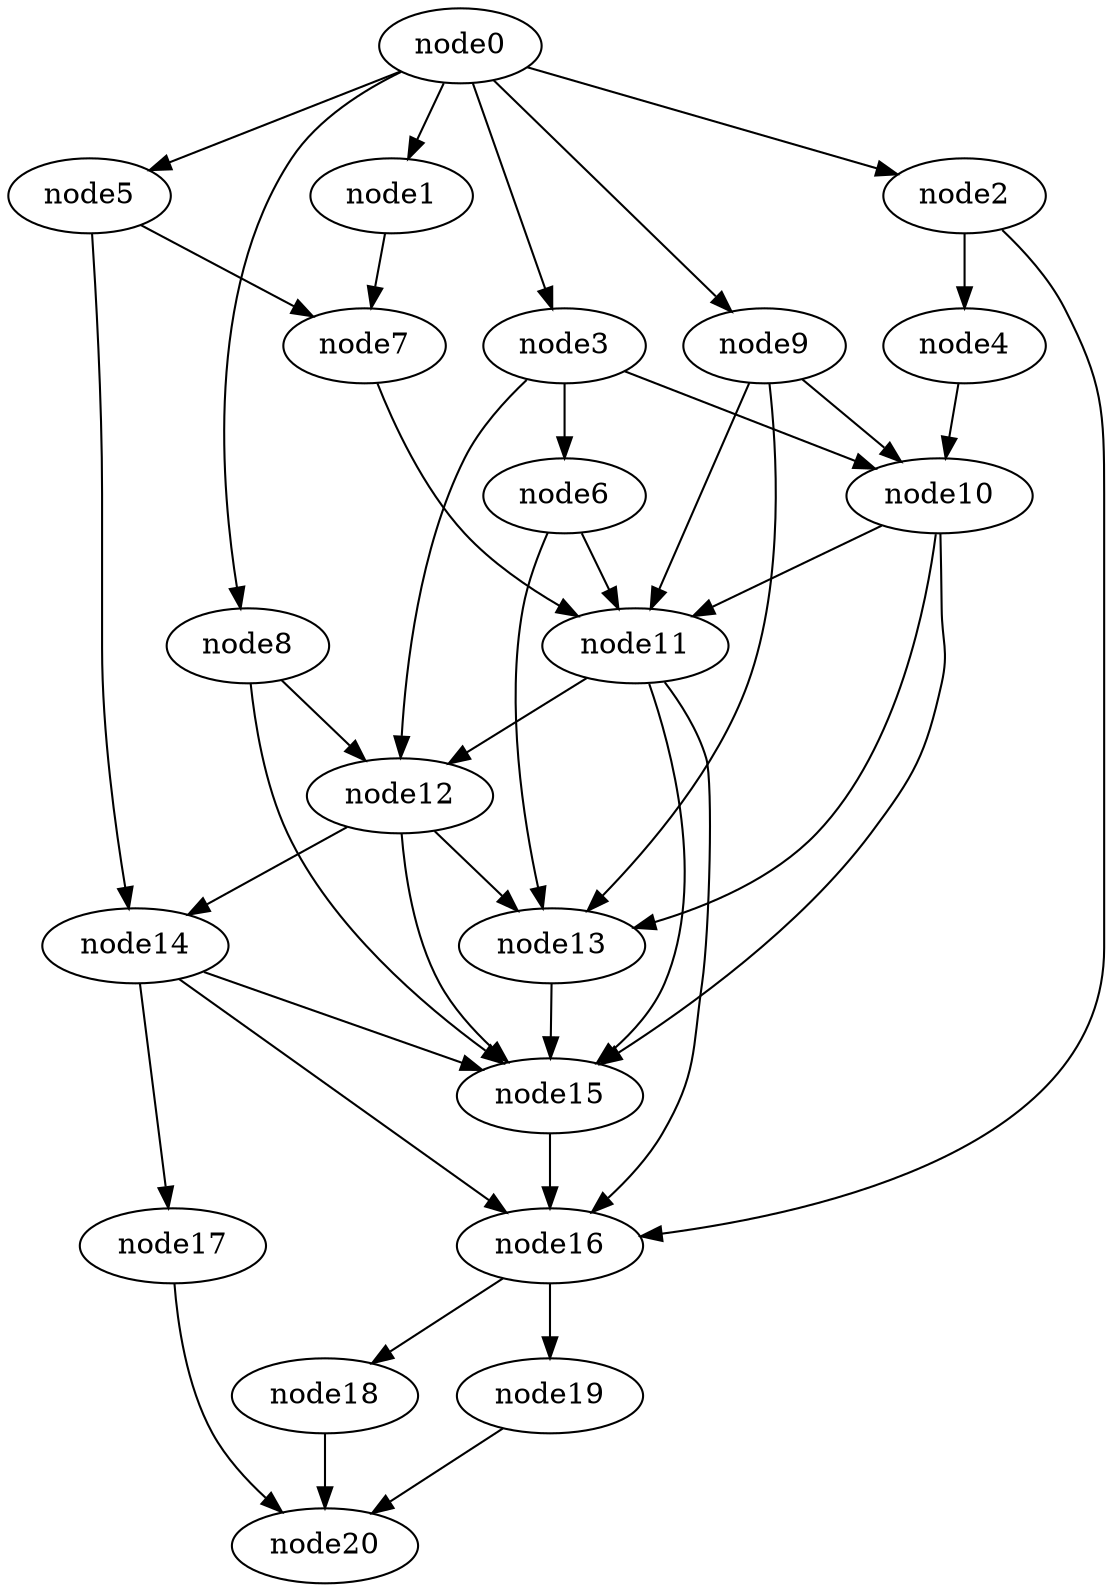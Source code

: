 digraph g{
	node20
	node19 -> node20
	node18 -> node20
	node17 -> node20
	node16 -> node19
	node16 -> node18
	node15 -> node16
	node14 -> node17
	node14 -> node16
	node14 -> node15
	node13 -> node15
	node12 -> node15
	node12 -> node14
	node12 -> node13
	node11 -> node16
	node11 -> node15
	node11 -> node12
	node10 -> node15
	node10 -> node13
	node10 -> node11
	node9 -> node13
	node9 -> node11
	node9 -> node10
	node8 -> node15
	node8 -> node12
	node7 -> node11
	node6 -> node13
	node6 -> node11
	node5 -> node14
	node5 -> node7
	node4 -> node10
	node3 -> node12
	node3 -> node10
	node3 -> node6
	node2 -> node16
	node2 -> node4
	node1 -> node7
	node0 -> node9
	node0 -> node8
	node0 -> node5
	node0 -> node3
	node0 -> node2
	node0 -> node1
}
